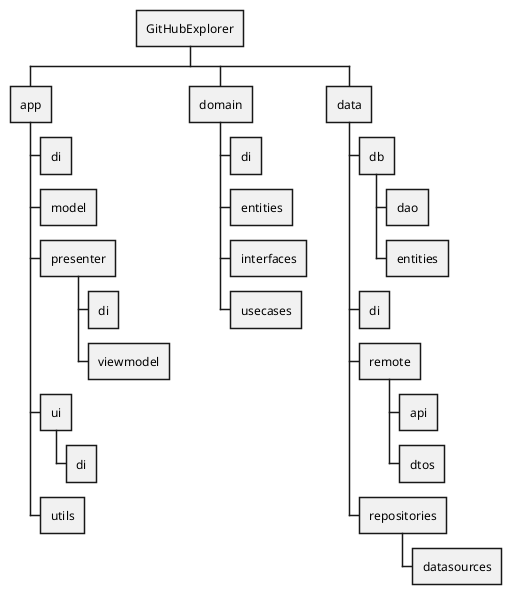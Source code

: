 @startwbs
+ GitHubExplorer
 + app
  + di
  + model
  + presenter
   + di
   + viewmodel
  + ui
   + di
  + utils
 + domain
  + di
  + entities
  + interfaces
  + usecases
 + data
  + db
   + dao
   + entities
  + di
  + remote
   + api
   + dtos
  + repositories
   + datasources
@endwbs